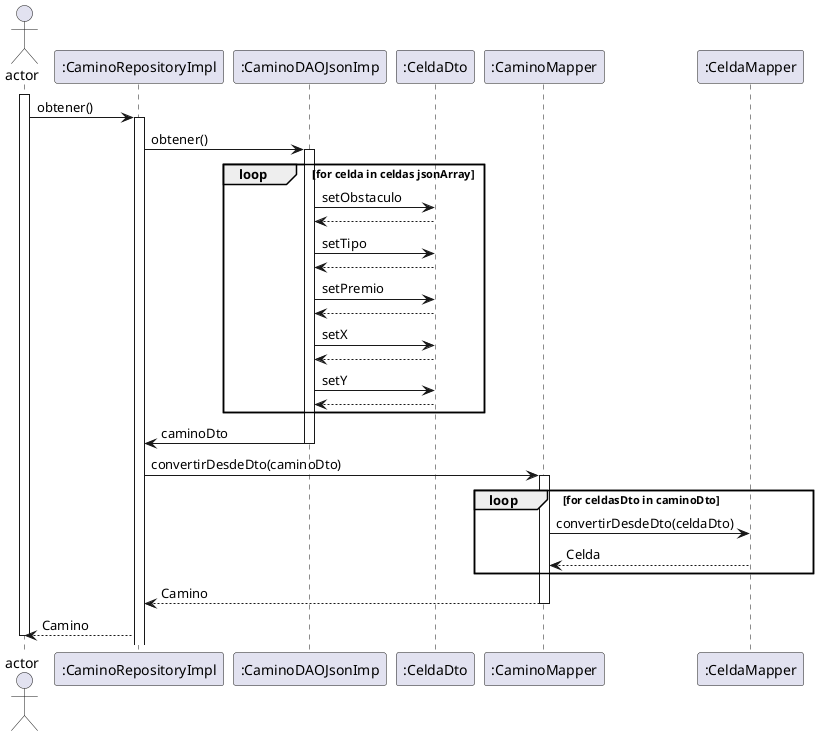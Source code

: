 @startuml
actor Actor as "actor"
participant CaminoRepositoryImpl as ":CaminoRepositoryImpl"
participant CaminoDAOJsonImpl as ":CaminoDAOJsonImp"
participant CeldaDto as ":CeldaDto"
participant CaminoMapper as ":CaminoMapper"
participant CeldaMapper as ":CeldaMapper"

  activate Actor
      Actor->CaminoRepositoryImpl: obtener()
      activate CaminoRepositoryImpl
      CaminoRepositoryImpl->CaminoDAOJsonImpl: obtener()
        activate CaminoDAOJsonImpl
        loop for celda in celdas jsonArray
        CaminoDAOJsonImpl->CeldaDto: setObstaculo
        CeldaDto-->CaminoDAOJsonImpl
        CaminoDAOJsonImpl->CeldaDto: setTipo
        CeldaDto-->CaminoDAOJsonImpl
        CaminoDAOJsonImpl->CeldaDto: setPremio
        CeldaDto-->CaminoDAOJsonImpl
        CaminoDAOJsonImpl->CeldaDto: setX
        CeldaDto-->CaminoDAOJsonImpl
        CaminoDAOJsonImpl->CeldaDto: setY
        CeldaDto-->CaminoDAOJsonImpl
        end
      CaminoDAOJsonImpl->CaminoRepositoryImpl: caminoDto
     deactivate CaminoDAOJsonImpl
     CaminoRepositoryImpl->CaminoMapper: convertirDesdeDto(caminoDto)
     activate CaminoMapper
       loop for celdasDto in caminoDto
       CaminoMapper->CeldaMapper: convertirDesdeDto(celdaDto)
       CeldaMapper-->CaminoMapper: Celda
       end
     CaminoMapper-->CaminoRepositoryImpl: Camino
     deactivate CaminoMapper
     CaminoRepositoryImpl-->Actor: Camino
  deactivate Actor
@enduml